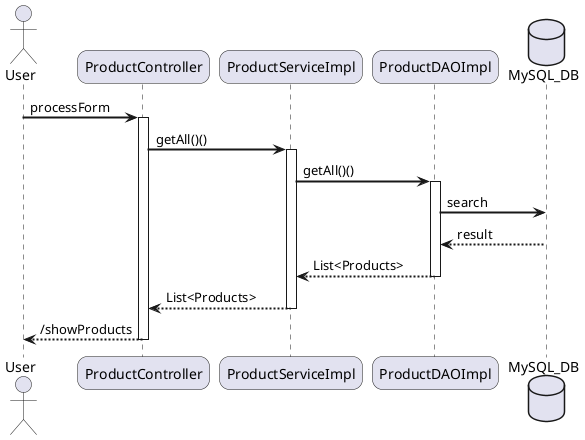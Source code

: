 @startuml
skinparam sequenceArrowThickness 2
skinparam roundcorner 20
skinparam maxmessagesize 60

actor User
participant "ProductController" as A
participant "ProductServiceImpl" as B
participant "ProductDAOImpl" as C
database "MySQL_DB" as D

User -> A: processForm
activate A

A -> B: getAll()()
activate B

B -> C: getAll()()
activate C
C -> D: search
D --> C: result


C --> B: List<Products>
deactivate C

B --> A: List<Products>
deactivate B

A --> User: /showProducts

deactivate A


@enduml
